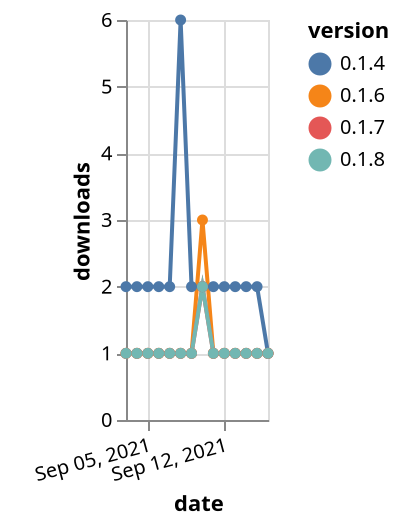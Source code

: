 {"$schema": "https://vega.github.io/schema/vega-lite/v5.json", "description": "A simple bar chart with embedded data.", "data": {"values": [{"date": "2021-09-03", "total": 3030, "delta": 2, "version": "0.1.4"}, {"date": "2021-09-04", "total": 3032, "delta": 2, "version": "0.1.4"}, {"date": "2021-09-05", "total": 3034, "delta": 2, "version": "0.1.4"}, {"date": "2021-09-06", "total": 3036, "delta": 2, "version": "0.1.4"}, {"date": "2021-09-07", "total": 3038, "delta": 2, "version": "0.1.4"}, {"date": "2021-09-08", "total": 3044, "delta": 6, "version": "0.1.4"}, {"date": "2021-09-09", "total": 3046, "delta": 2, "version": "0.1.4"}, {"date": "2021-09-10", "total": 3048, "delta": 2, "version": "0.1.4"}, {"date": "2021-09-11", "total": 3050, "delta": 2, "version": "0.1.4"}, {"date": "2021-09-12", "total": 3052, "delta": 2, "version": "0.1.4"}, {"date": "2021-09-13", "total": 3054, "delta": 2, "version": "0.1.4"}, {"date": "2021-09-14", "total": 3056, "delta": 2, "version": "0.1.4"}, {"date": "2021-09-15", "total": 3058, "delta": 2, "version": "0.1.4"}, {"date": "2021-09-16", "total": 3059, "delta": 1, "version": "0.1.4"}, {"date": "2021-09-03", "total": 304, "delta": 1, "version": "0.1.6"}, {"date": "2021-09-04", "total": 305, "delta": 1, "version": "0.1.6"}, {"date": "2021-09-05", "total": 306, "delta": 1, "version": "0.1.6"}, {"date": "2021-09-06", "total": 307, "delta": 1, "version": "0.1.6"}, {"date": "2021-09-07", "total": 308, "delta": 1, "version": "0.1.6"}, {"date": "2021-09-08", "total": 309, "delta": 1, "version": "0.1.6"}, {"date": "2021-09-09", "total": 310, "delta": 1, "version": "0.1.6"}, {"date": "2021-09-10", "total": 313, "delta": 3, "version": "0.1.6"}, {"date": "2021-09-11", "total": 314, "delta": 1, "version": "0.1.6"}, {"date": "2021-09-12", "total": 315, "delta": 1, "version": "0.1.6"}, {"date": "2021-09-13", "total": 316, "delta": 1, "version": "0.1.6"}, {"date": "2021-09-14", "total": 317, "delta": 1, "version": "0.1.6"}, {"date": "2021-09-15", "total": 318, "delta": 1, "version": "0.1.6"}, {"date": "2021-09-16", "total": 319, "delta": 1, "version": "0.1.6"}, {"date": "2021-09-03", "total": 338, "delta": 1, "version": "0.1.7"}, {"date": "2021-09-04", "total": 339, "delta": 1, "version": "0.1.7"}, {"date": "2021-09-05", "total": 340, "delta": 1, "version": "0.1.7"}, {"date": "2021-09-06", "total": 341, "delta": 1, "version": "0.1.7"}, {"date": "2021-09-07", "total": 342, "delta": 1, "version": "0.1.7"}, {"date": "2021-09-08", "total": 343, "delta": 1, "version": "0.1.7"}, {"date": "2021-09-09", "total": 344, "delta": 1, "version": "0.1.7"}, {"date": "2021-09-10", "total": 346, "delta": 2, "version": "0.1.7"}, {"date": "2021-09-11", "total": 347, "delta": 1, "version": "0.1.7"}, {"date": "2021-09-12", "total": 348, "delta": 1, "version": "0.1.7"}, {"date": "2021-09-13", "total": 349, "delta": 1, "version": "0.1.7"}, {"date": "2021-09-14", "total": 350, "delta": 1, "version": "0.1.7"}, {"date": "2021-09-15", "total": 351, "delta": 1, "version": "0.1.7"}, {"date": "2021-09-16", "total": 352, "delta": 1, "version": "0.1.7"}, {"date": "2021-09-03", "total": 220, "delta": 1, "version": "0.1.8"}, {"date": "2021-09-04", "total": 221, "delta": 1, "version": "0.1.8"}, {"date": "2021-09-05", "total": 222, "delta": 1, "version": "0.1.8"}, {"date": "2021-09-06", "total": 223, "delta": 1, "version": "0.1.8"}, {"date": "2021-09-07", "total": 224, "delta": 1, "version": "0.1.8"}, {"date": "2021-09-08", "total": 225, "delta": 1, "version": "0.1.8"}, {"date": "2021-09-09", "total": 226, "delta": 1, "version": "0.1.8"}, {"date": "2021-09-10", "total": 228, "delta": 2, "version": "0.1.8"}, {"date": "2021-09-11", "total": 229, "delta": 1, "version": "0.1.8"}, {"date": "2021-09-12", "total": 230, "delta": 1, "version": "0.1.8"}, {"date": "2021-09-13", "total": 231, "delta": 1, "version": "0.1.8"}, {"date": "2021-09-14", "total": 232, "delta": 1, "version": "0.1.8"}, {"date": "2021-09-15", "total": 233, "delta": 1, "version": "0.1.8"}, {"date": "2021-09-16", "total": 234, "delta": 1, "version": "0.1.8"}]}, "width": "container", "mark": {"type": "line", "point": {"filled": true}}, "encoding": {"x": {"field": "date", "type": "temporal", "timeUnit": "yearmonthdate", "title": "date", "axis": {"labelAngle": -15}}, "y": {"field": "delta", "type": "quantitative", "title": "downloads"}, "color": {"field": "version", "type": "nominal"}, "tooltip": {"field": "delta"}}}